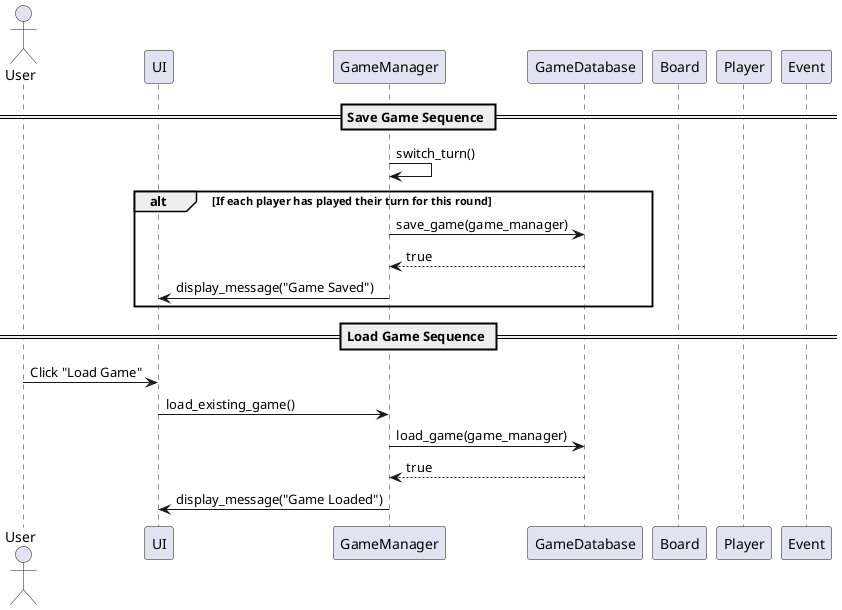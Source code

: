 @startuml SequenceDiagram: Save and Load Game

actor User
participant UI
participant GameManager
participant GameDatabase
participant Board
participant Player
participant Event

== Save Game Sequence ==

GameManager -> GameManager: switch_turn()

alt If each player has played their turn for this round
    GameManager -> GameDatabase: save_game(game_manager)
    GameDatabase --> GameManager: true
    GameManager -> UI: display_message("Game Saved")
end

== Load Game Sequence ==

User -> UI: Click "Load Game"
UI -> GameManager: load_existing_game()
GameManager -> GameDatabase: load_game(game_manager)
GameDatabase --> GameManager: true

GameManager -> UI: display_message("Game Loaded")

@enduml